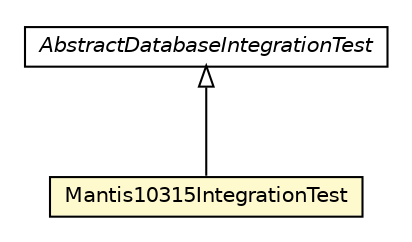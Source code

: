 #!/usr/local/bin/dot
#
# Class diagram 
# Generated by UMLGraph version R5_6-24-gf6e263 (http://www.umlgraph.org/)
#

digraph G {
	edge [fontname="Helvetica",fontsize=10,labelfontname="Helvetica",labelfontsize=10];
	node [fontname="Helvetica",fontsize=10,shape=plaintext];
	nodesep=0.25;
	ranksep=0.5;
	// nl.b3p.Mantis10315IntegrationTest
	c628 [label=<<table title="nl.b3p.Mantis10315IntegrationTest" border="0" cellborder="1" cellspacing="0" cellpadding="2" port="p" bgcolor="lemonChiffon" href="./Mantis10315IntegrationTest.html">
		<tr><td><table border="0" cellspacing="0" cellpadding="1">
<tr><td align="center" balign="center"> Mantis10315IntegrationTest </td></tr>
		</table></td></tr>
		</table>>, URL="./Mantis10315IntegrationTest.html", fontname="Helvetica", fontcolor="black", fontsize=10.0];
	// nl.b3p.AbstractDatabaseIntegrationTest
	c631 [label=<<table title="nl.b3p.AbstractDatabaseIntegrationTest" border="0" cellborder="1" cellspacing="0" cellpadding="2" port="p" href="./AbstractDatabaseIntegrationTest.html">
		<tr><td><table border="0" cellspacing="0" cellpadding="1">
<tr><td align="center" balign="center"><font face="Helvetica-Oblique"> AbstractDatabaseIntegrationTest </font></td></tr>
		</table></td></tr>
		</table>>, URL="./AbstractDatabaseIntegrationTest.html", fontname="Helvetica", fontcolor="black", fontsize=10.0];
	//nl.b3p.Mantis10315IntegrationTest extends nl.b3p.AbstractDatabaseIntegrationTest
	c631:p -> c628:p [dir=back,arrowtail=empty];
}

